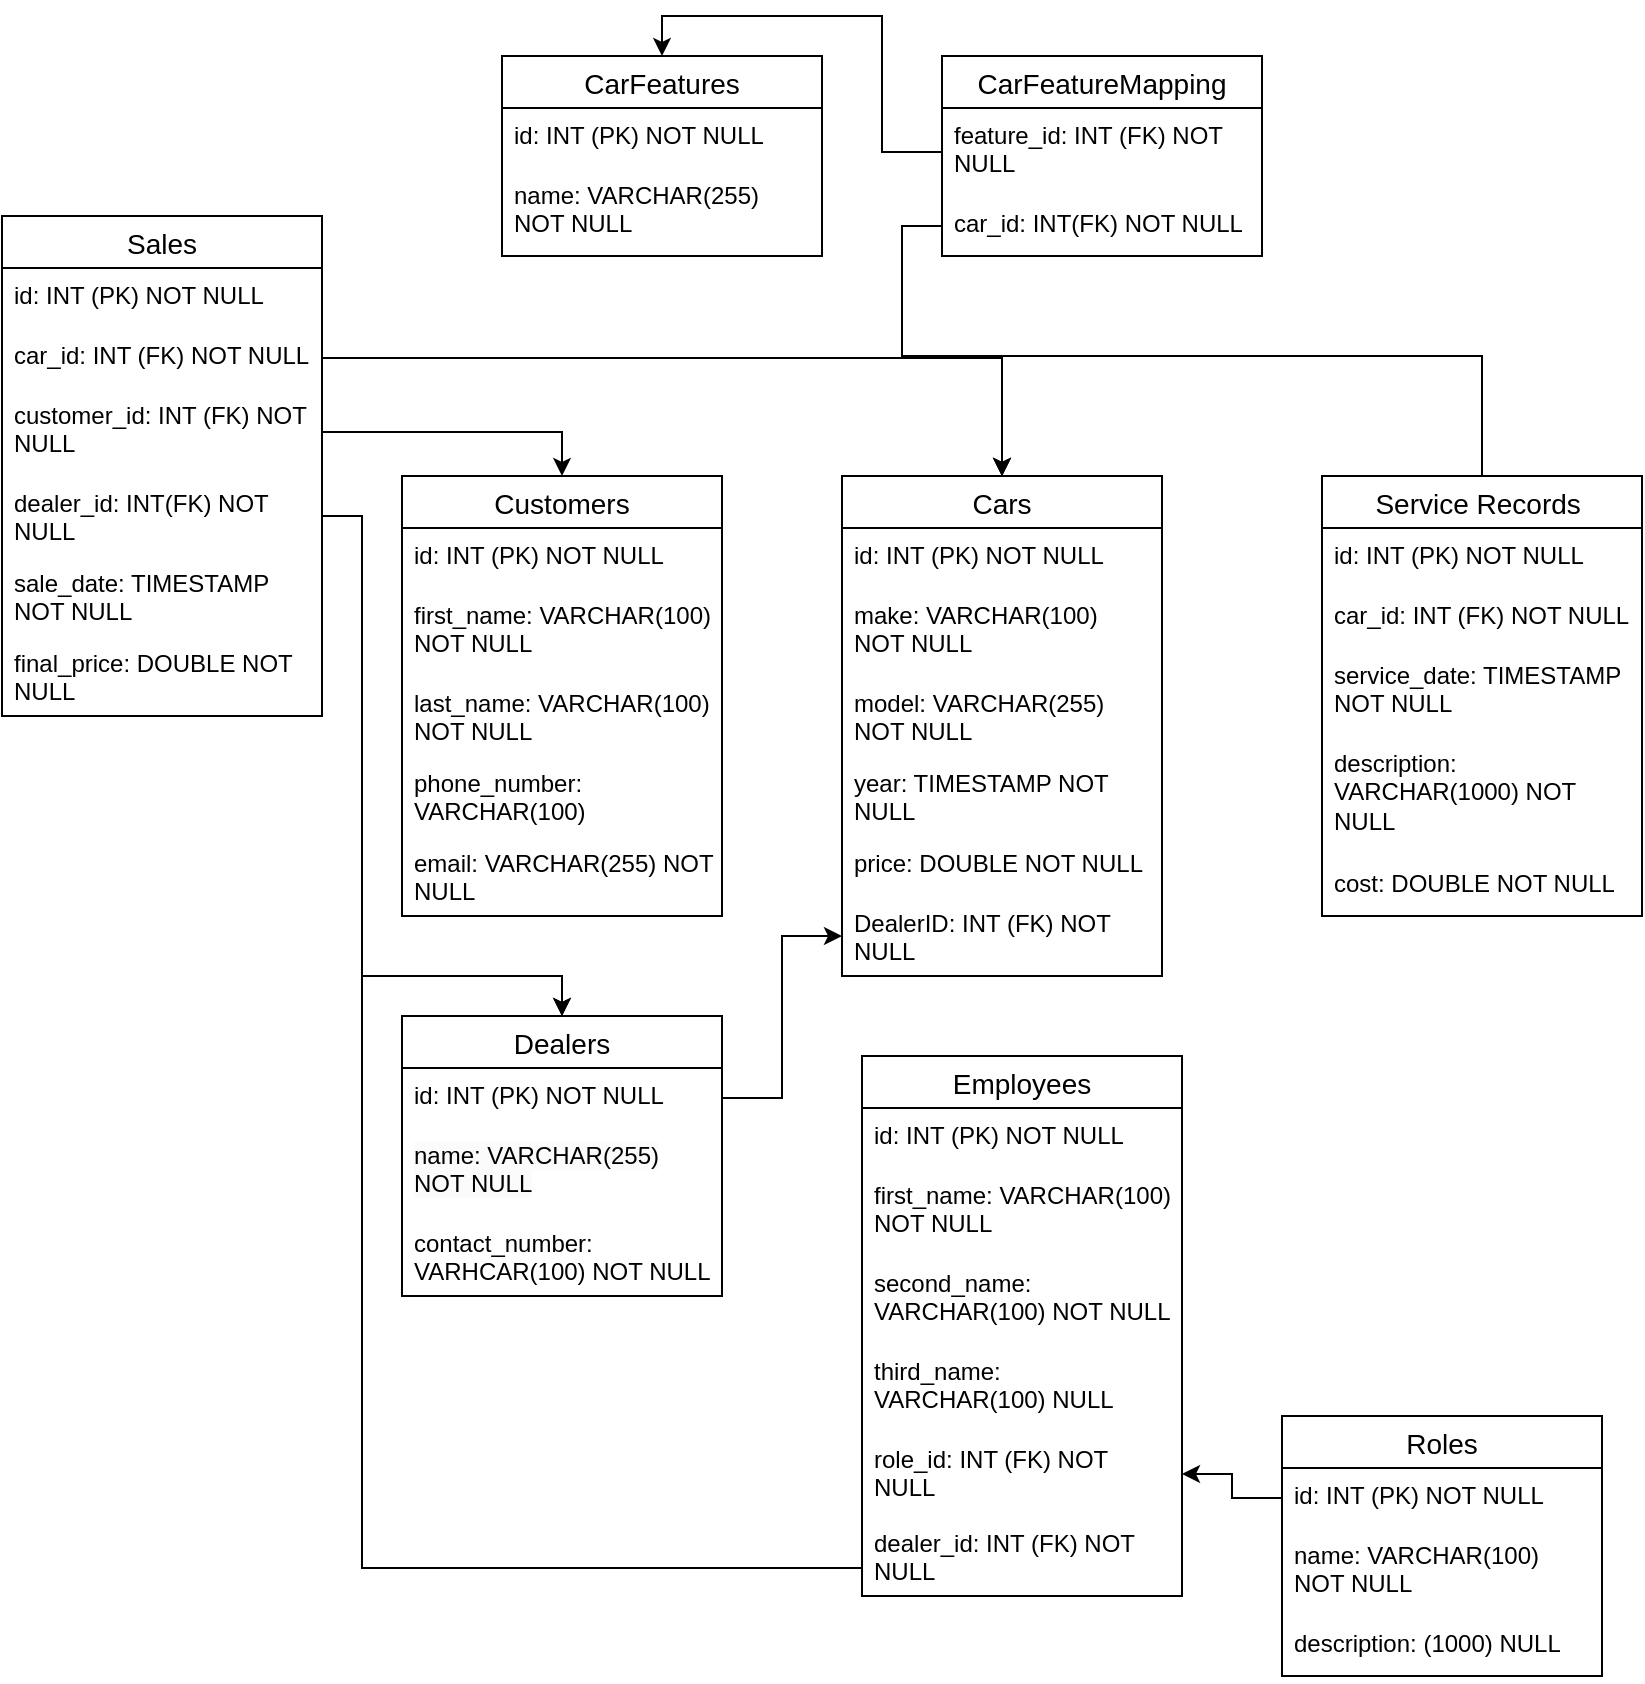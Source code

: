 <mxfile version="24.8.6">
  <diagram name="Страница — 1" id="jZaVeqQJ8_bZt-FV_xGt">
    <mxGraphModel dx="1746" dy="735" grid="1" gridSize="10" guides="1" tooltips="1" connect="1" arrows="1" fold="1" page="1" pageScale="1" pageWidth="827" pageHeight="1169" math="0" shadow="0">
      <root>
        <mxCell id="0" />
        <mxCell id="1" parent="0" />
        <mxCell id="mqI9q1lcvGOVk9eM3W5F-1" value="Dealers" style="swimlane;fontStyle=0;childLayout=stackLayout;horizontal=1;startSize=26;horizontalStack=0;resizeParent=1;resizeParentMax=0;resizeLast=0;collapsible=1;marginBottom=0;align=center;fontSize=14;" vertex="1" parent="1">
          <mxGeometry x="-150" y="670" width="160" height="140" as="geometry" />
        </mxCell>
        <mxCell id="mqI9q1lcvGOVk9eM3W5F-2" value="id: INT (PK) NOT NULL" style="text;strokeColor=none;fillColor=none;spacingLeft=4;spacingRight=4;overflow=hidden;rotatable=0;points=[[0,0.5],[1,0.5]];portConstraint=eastwest;fontSize=12;whiteSpace=wrap;html=1;" vertex="1" parent="mqI9q1lcvGOVk9eM3W5F-1">
          <mxGeometry y="26" width="160" height="30" as="geometry" />
        </mxCell>
        <mxCell id="mqI9q1lcvGOVk9eM3W5F-3" value="&lt;span style=&quot;color: rgb(0, 0, 0); font-family: Helvetica; font-size: 12px; font-style: normal; font-variant-ligatures: normal; font-variant-caps: normal; font-weight: 400; letter-spacing: normal; orphans: 2; text-align: left; text-indent: 0px; text-transform: none; widows: 2; word-spacing: 0px; -webkit-text-stroke-width: 0px; white-space: normal; background-color: rgb(251, 251, 251); text-decoration-thickness: initial; text-decoration-style: initial; text-decoration-color: initial; display: inline !important; float: none;&quot;&gt;name: VARCHAR(255) NOT NULL&lt;/span&gt;" style="text;strokeColor=none;fillColor=none;spacingLeft=4;spacingRight=4;overflow=hidden;rotatable=0;points=[[0,0.5],[1,0.5]];portConstraint=eastwest;fontSize=12;whiteSpace=wrap;html=1;" vertex="1" parent="mqI9q1lcvGOVk9eM3W5F-1">
          <mxGeometry y="56" width="160" height="44" as="geometry" />
        </mxCell>
        <mxCell id="mqI9q1lcvGOVk9eM3W5F-4" value="contact_number: VARHCAR(100) NOT NULL" style="text;strokeColor=none;fillColor=none;spacingLeft=4;spacingRight=4;overflow=hidden;rotatable=0;points=[[0,0.5],[1,0.5]];portConstraint=eastwest;fontSize=12;whiteSpace=wrap;html=1;" vertex="1" parent="mqI9q1lcvGOVk9eM3W5F-1">
          <mxGeometry y="100" width="160" height="40" as="geometry" />
        </mxCell>
        <mxCell id="mqI9q1lcvGOVk9eM3W5F-6" value="Cars" style="swimlane;fontStyle=0;childLayout=stackLayout;horizontal=1;startSize=26;horizontalStack=0;resizeParent=1;resizeParentMax=0;resizeLast=0;collapsible=1;marginBottom=0;align=center;fontSize=14;" vertex="1" parent="1">
          <mxGeometry x="70" y="400" width="160" height="250" as="geometry" />
        </mxCell>
        <mxCell id="mqI9q1lcvGOVk9eM3W5F-7" value="id: INT (PK) NOT NULL" style="text;strokeColor=none;fillColor=none;spacingLeft=4;spacingRight=4;overflow=hidden;rotatable=0;points=[[0,0.5],[1,0.5]];portConstraint=eastwest;fontSize=12;whiteSpace=wrap;html=1;" vertex="1" parent="mqI9q1lcvGOVk9eM3W5F-6">
          <mxGeometry y="26" width="160" height="30" as="geometry" />
        </mxCell>
        <mxCell id="mqI9q1lcvGOVk9eM3W5F-8" value="make: VARCHAR(100) NOT NULL" style="text;strokeColor=none;fillColor=none;spacingLeft=4;spacingRight=4;overflow=hidden;rotatable=0;points=[[0,0.5],[1,0.5]];portConstraint=eastwest;fontSize=12;whiteSpace=wrap;html=1;" vertex="1" parent="mqI9q1lcvGOVk9eM3W5F-6">
          <mxGeometry y="56" width="160" height="44" as="geometry" />
        </mxCell>
        <mxCell id="mqI9q1lcvGOVk9eM3W5F-9" value="model: VARCHAR(255) NOT NULL" style="text;strokeColor=none;fillColor=none;spacingLeft=4;spacingRight=4;overflow=hidden;rotatable=0;points=[[0,0.5],[1,0.5]];portConstraint=eastwest;fontSize=12;whiteSpace=wrap;html=1;" vertex="1" parent="mqI9q1lcvGOVk9eM3W5F-6">
          <mxGeometry y="100" width="160" height="40" as="geometry" />
        </mxCell>
        <mxCell id="mqI9q1lcvGOVk9eM3W5F-10" value="year: TIMESTAMP NOT NULL" style="text;strokeColor=none;fillColor=none;spacingLeft=4;spacingRight=4;overflow=hidden;rotatable=0;points=[[0,0.5],[1,0.5]];portConstraint=eastwest;fontSize=12;whiteSpace=wrap;html=1;" vertex="1" parent="mqI9q1lcvGOVk9eM3W5F-6">
          <mxGeometry y="140" width="160" height="40" as="geometry" />
        </mxCell>
        <mxCell id="mqI9q1lcvGOVk9eM3W5F-11" value="price: DOUBLE NOT NULL" style="text;strokeColor=none;fillColor=none;spacingLeft=4;spacingRight=4;overflow=hidden;rotatable=0;points=[[0,0.5],[1,0.5]];portConstraint=eastwest;fontSize=12;whiteSpace=wrap;html=1;" vertex="1" parent="mqI9q1lcvGOVk9eM3W5F-6">
          <mxGeometry y="180" width="160" height="30" as="geometry" />
        </mxCell>
        <mxCell id="mqI9q1lcvGOVk9eM3W5F-12" value="DealerID: INT (FK) NOT NULL" style="text;strokeColor=none;fillColor=none;spacingLeft=4;spacingRight=4;overflow=hidden;rotatable=0;points=[[0,0.5],[1,0.5]];portConstraint=eastwest;fontSize=12;whiteSpace=wrap;html=1;" vertex="1" parent="mqI9q1lcvGOVk9eM3W5F-6">
          <mxGeometry y="210" width="160" height="40" as="geometry" />
        </mxCell>
        <mxCell id="mqI9q1lcvGOVk9eM3W5F-13" style="edgeStyle=orthogonalEdgeStyle;rounded=0;orthogonalLoop=1;jettySize=auto;html=1;" edge="1" parent="1" source="mqI9q1lcvGOVk9eM3W5F-2" target="mqI9q1lcvGOVk9eM3W5F-12">
          <mxGeometry relative="1" as="geometry" />
        </mxCell>
        <mxCell id="mqI9q1lcvGOVk9eM3W5F-14" value="Customers" style="swimlane;fontStyle=0;childLayout=stackLayout;horizontal=1;startSize=26;horizontalStack=0;resizeParent=1;resizeParentMax=0;resizeLast=0;collapsible=1;marginBottom=0;align=center;fontSize=14;" vertex="1" parent="1">
          <mxGeometry x="-150" y="400" width="160" height="220" as="geometry" />
        </mxCell>
        <mxCell id="mqI9q1lcvGOVk9eM3W5F-15" value="id: INT (PK) NOT NULL" style="text;strokeColor=none;fillColor=none;spacingLeft=4;spacingRight=4;overflow=hidden;rotatable=0;points=[[0,0.5],[1,0.5]];portConstraint=eastwest;fontSize=12;whiteSpace=wrap;html=1;" vertex="1" parent="mqI9q1lcvGOVk9eM3W5F-14">
          <mxGeometry y="26" width="160" height="30" as="geometry" />
        </mxCell>
        <mxCell id="mqI9q1lcvGOVk9eM3W5F-16" value="first_name: VARCHAR(100) NOT NULL" style="text;strokeColor=none;fillColor=none;spacingLeft=4;spacingRight=4;overflow=hidden;rotatable=0;points=[[0,0.5],[1,0.5]];portConstraint=eastwest;fontSize=12;whiteSpace=wrap;html=1;" vertex="1" parent="mqI9q1lcvGOVk9eM3W5F-14">
          <mxGeometry y="56" width="160" height="44" as="geometry" />
        </mxCell>
        <mxCell id="mqI9q1lcvGOVk9eM3W5F-17" value="last_name: VARCHAR(100) NOT NULL" style="text;strokeColor=none;fillColor=none;spacingLeft=4;spacingRight=4;overflow=hidden;rotatable=0;points=[[0,0.5],[1,0.5]];portConstraint=eastwest;fontSize=12;whiteSpace=wrap;html=1;" vertex="1" parent="mqI9q1lcvGOVk9eM3W5F-14">
          <mxGeometry y="100" width="160" height="40" as="geometry" />
        </mxCell>
        <mxCell id="mqI9q1lcvGOVk9eM3W5F-18" value="phone_number: VARCHAR(100)" style="text;strokeColor=none;fillColor=none;spacingLeft=4;spacingRight=4;overflow=hidden;rotatable=0;points=[[0,0.5],[1,0.5]];portConstraint=eastwest;fontSize=12;whiteSpace=wrap;html=1;" vertex="1" parent="mqI9q1lcvGOVk9eM3W5F-14">
          <mxGeometry y="140" width="160" height="40" as="geometry" />
        </mxCell>
        <mxCell id="mqI9q1lcvGOVk9eM3W5F-19" value="email: VARCHAR(255) NOT NULL" style="text;strokeColor=none;fillColor=none;spacingLeft=4;spacingRight=4;overflow=hidden;rotatable=0;points=[[0,0.5],[1,0.5]];portConstraint=eastwest;fontSize=12;whiteSpace=wrap;html=1;" vertex="1" parent="mqI9q1lcvGOVk9eM3W5F-14">
          <mxGeometry y="180" width="160" height="40" as="geometry" />
        </mxCell>
        <mxCell id="mqI9q1lcvGOVk9eM3W5F-20" value="Sales" style="swimlane;fontStyle=0;childLayout=stackLayout;horizontal=1;startSize=26;horizontalStack=0;resizeParent=1;resizeParentMax=0;resizeLast=0;collapsible=1;marginBottom=0;align=center;fontSize=14;" vertex="1" parent="1">
          <mxGeometry x="-350" y="270" width="160" height="250" as="geometry" />
        </mxCell>
        <mxCell id="mqI9q1lcvGOVk9eM3W5F-21" value="id: INT (PK) NOT NULL" style="text;strokeColor=none;fillColor=none;spacingLeft=4;spacingRight=4;overflow=hidden;rotatable=0;points=[[0,0.5],[1,0.5]];portConstraint=eastwest;fontSize=12;whiteSpace=wrap;html=1;" vertex="1" parent="mqI9q1lcvGOVk9eM3W5F-20">
          <mxGeometry y="26" width="160" height="30" as="geometry" />
        </mxCell>
        <mxCell id="mqI9q1lcvGOVk9eM3W5F-22" value="car_id: INT (FK) NOT NULL" style="text;strokeColor=none;fillColor=none;spacingLeft=4;spacingRight=4;overflow=hidden;rotatable=0;points=[[0,0.5],[1,0.5]];portConstraint=eastwest;fontSize=12;whiteSpace=wrap;html=1;" vertex="1" parent="mqI9q1lcvGOVk9eM3W5F-20">
          <mxGeometry y="56" width="160" height="30" as="geometry" />
        </mxCell>
        <mxCell id="mqI9q1lcvGOVk9eM3W5F-23" value="customer_id: INT (FK) NOT NULL" style="text;strokeColor=none;fillColor=none;spacingLeft=4;spacingRight=4;overflow=hidden;rotatable=0;points=[[0,0.5],[1,0.5]];portConstraint=eastwest;fontSize=12;whiteSpace=wrap;html=1;" vertex="1" parent="mqI9q1lcvGOVk9eM3W5F-20">
          <mxGeometry y="86" width="160" height="44" as="geometry" />
        </mxCell>
        <mxCell id="mqI9q1lcvGOVk9eM3W5F-24" value="dealer_id: INT(FK) NOT NULL" style="text;strokeColor=none;fillColor=none;spacingLeft=4;spacingRight=4;overflow=hidden;rotatable=0;points=[[0,0.5],[1,0.5]];portConstraint=eastwest;fontSize=12;whiteSpace=wrap;html=1;" vertex="1" parent="mqI9q1lcvGOVk9eM3W5F-20">
          <mxGeometry y="130" width="160" height="40" as="geometry" />
        </mxCell>
        <mxCell id="mqI9q1lcvGOVk9eM3W5F-25" value="sale_date: TIMESTAMP NOT NULL" style="text;strokeColor=none;fillColor=none;spacingLeft=4;spacingRight=4;overflow=hidden;rotatable=0;points=[[0,0.5],[1,0.5]];portConstraint=eastwest;fontSize=12;whiteSpace=wrap;html=1;" vertex="1" parent="mqI9q1lcvGOVk9eM3W5F-20">
          <mxGeometry y="170" width="160" height="40" as="geometry" />
        </mxCell>
        <mxCell id="mqI9q1lcvGOVk9eM3W5F-26" value="final_price: DOUBLE NOT NULL" style="text;strokeColor=none;fillColor=none;spacingLeft=4;spacingRight=4;overflow=hidden;rotatable=0;points=[[0,0.5],[1,0.5]];portConstraint=eastwest;fontSize=12;whiteSpace=wrap;html=1;" vertex="1" parent="mqI9q1lcvGOVk9eM3W5F-20">
          <mxGeometry y="210" width="160" height="40" as="geometry" />
        </mxCell>
        <mxCell id="mqI9q1lcvGOVk9eM3W5F-27" style="edgeStyle=orthogonalEdgeStyle;rounded=0;orthogonalLoop=1;jettySize=auto;html=1;entryX=0.5;entryY=0;entryDx=0;entryDy=0;" edge="1" parent="1" source="mqI9q1lcvGOVk9eM3W5F-28" target="mqI9q1lcvGOVk9eM3W5F-6">
          <mxGeometry relative="1" as="geometry">
            <Array as="points">
              <mxPoint x="390" y="340" />
              <mxPoint x="150" y="340" />
            </Array>
          </mxGeometry>
        </mxCell>
        <mxCell id="mqI9q1lcvGOVk9eM3W5F-28" value="Service Records " style="swimlane;fontStyle=0;childLayout=stackLayout;horizontal=1;startSize=26;horizontalStack=0;resizeParent=1;resizeParentMax=0;resizeLast=0;collapsible=1;marginBottom=0;align=center;fontSize=14;" vertex="1" parent="1">
          <mxGeometry x="310" y="400" width="160" height="220" as="geometry" />
        </mxCell>
        <mxCell id="mqI9q1lcvGOVk9eM3W5F-29" value="id: INT (PK) NOT NULL" style="text;strokeColor=none;fillColor=none;spacingLeft=4;spacingRight=4;overflow=hidden;rotatable=0;points=[[0,0.5],[1,0.5]];portConstraint=eastwest;fontSize=12;whiteSpace=wrap;html=1;" vertex="1" parent="mqI9q1lcvGOVk9eM3W5F-28">
          <mxGeometry y="26" width="160" height="30" as="geometry" />
        </mxCell>
        <mxCell id="mqI9q1lcvGOVk9eM3W5F-30" value="car_id: INT (FK) NOT NULL" style="text;strokeColor=none;fillColor=none;spacingLeft=4;spacingRight=4;overflow=hidden;rotatable=0;points=[[0,0.5],[1,0.5]];portConstraint=eastwest;fontSize=12;whiteSpace=wrap;html=1;" vertex="1" parent="mqI9q1lcvGOVk9eM3W5F-28">
          <mxGeometry y="56" width="160" height="30" as="geometry" />
        </mxCell>
        <mxCell id="mqI9q1lcvGOVk9eM3W5F-31" value="service_date: TIMESTAMP NOT NULL" style="text;strokeColor=none;fillColor=none;spacingLeft=4;spacingRight=4;overflow=hidden;rotatable=0;points=[[0,0.5],[1,0.5]];portConstraint=eastwest;fontSize=12;whiteSpace=wrap;html=1;" vertex="1" parent="mqI9q1lcvGOVk9eM3W5F-28">
          <mxGeometry y="86" width="160" height="44" as="geometry" />
        </mxCell>
        <mxCell id="mqI9q1lcvGOVk9eM3W5F-32" value="description: VARCHAR(1000) NOT NULL" style="text;strokeColor=none;fillColor=none;spacingLeft=4;spacingRight=4;overflow=hidden;rotatable=0;points=[[0,0.5],[1,0.5]];portConstraint=eastwest;fontSize=12;whiteSpace=wrap;html=1;" vertex="1" parent="mqI9q1lcvGOVk9eM3W5F-28">
          <mxGeometry y="130" width="160" height="60" as="geometry" />
        </mxCell>
        <mxCell id="mqI9q1lcvGOVk9eM3W5F-33" value="cost: DOUBLE NOT NULL" style="text;strokeColor=none;fillColor=none;spacingLeft=4;spacingRight=4;overflow=hidden;rotatable=0;points=[[0,0.5],[1,0.5]];portConstraint=eastwest;fontSize=12;whiteSpace=wrap;html=1;" vertex="1" parent="mqI9q1lcvGOVk9eM3W5F-28">
          <mxGeometry y="190" width="160" height="30" as="geometry" />
        </mxCell>
        <mxCell id="mqI9q1lcvGOVk9eM3W5F-34" style="edgeStyle=orthogonalEdgeStyle;rounded=0;orthogonalLoop=1;jettySize=auto;html=1;" edge="1" parent="1" source="mqI9q1lcvGOVk9eM3W5F-22" target="mqI9q1lcvGOVk9eM3W5F-6">
          <mxGeometry relative="1" as="geometry" />
        </mxCell>
        <mxCell id="mqI9q1lcvGOVk9eM3W5F-35" style="edgeStyle=orthogonalEdgeStyle;rounded=0;orthogonalLoop=1;jettySize=auto;html=1;entryX=0.5;entryY=0;entryDx=0;entryDy=0;" edge="1" parent="1" source="mqI9q1lcvGOVk9eM3W5F-23" target="mqI9q1lcvGOVk9eM3W5F-14">
          <mxGeometry relative="1" as="geometry" />
        </mxCell>
        <mxCell id="mqI9q1lcvGOVk9eM3W5F-36" style="edgeStyle=orthogonalEdgeStyle;rounded=0;orthogonalLoop=1;jettySize=auto;html=1;" edge="1" parent="1" source="mqI9q1lcvGOVk9eM3W5F-24" target="mqI9q1lcvGOVk9eM3W5F-1">
          <mxGeometry relative="1" as="geometry">
            <Array as="points">
              <mxPoint x="-170" y="420" />
              <mxPoint x="-170" y="650" />
              <mxPoint x="-70" y="650" />
            </Array>
          </mxGeometry>
        </mxCell>
        <mxCell id="mqI9q1lcvGOVk9eM3W5F-37" value="Employees" style="swimlane;fontStyle=0;childLayout=stackLayout;horizontal=1;startSize=26;horizontalStack=0;resizeParent=1;resizeParentMax=0;resizeLast=0;collapsible=1;marginBottom=0;align=center;fontSize=14;" vertex="1" parent="1">
          <mxGeometry x="80" y="690" width="160" height="270" as="geometry" />
        </mxCell>
        <mxCell id="mqI9q1lcvGOVk9eM3W5F-38" value="id: INT (PK) NOT NULL" style="text;strokeColor=none;fillColor=none;spacingLeft=4;spacingRight=4;overflow=hidden;rotatable=0;points=[[0,0.5],[1,0.5]];portConstraint=eastwest;fontSize=12;whiteSpace=wrap;html=1;" vertex="1" parent="mqI9q1lcvGOVk9eM3W5F-37">
          <mxGeometry y="26" width="160" height="30" as="geometry" />
        </mxCell>
        <mxCell id="mqI9q1lcvGOVk9eM3W5F-39" value="first_name: VARCHAR(100) NOT NULL" style="text;strokeColor=none;fillColor=none;spacingLeft=4;spacingRight=4;overflow=hidden;rotatable=0;points=[[0,0.5],[1,0.5]];portConstraint=eastwest;fontSize=12;whiteSpace=wrap;html=1;" vertex="1" parent="mqI9q1lcvGOVk9eM3W5F-37">
          <mxGeometry y="56" width="160" height="44" as="geometry" />
        </mxCell>
        <mxCell id="mqI9q1lcvGOVk9eM3W5F-40" value="second_name: VARCHAR(100) NOT NULL" style="text;strokeColor=none;fillColor=none;spacingLeft=4;spacingRight=4;overflow=hidden;rotatable=0;points=[[0,0.5],[1,0.5]];portConstraint=eastwest;fontSize=12;whiteSpace=wrap;html=1;" vertex="1" parent="mqI9q1lcvGOVk9eM3W5F-37">
          <mxGeometry y="100" width="160" height="44" as="geometry" />
        </mxCell>
        <mxCell id="mqI9q1lcvGOVk9eM3W5F-41" value="third_name: VARCHAR(100) NULL" style="text;strokeColor=none;fillColor=none;spacingLeft=4;spacingRight=4;overflow=hidden;rotatable=0;points=[[0,0.5],[1,0.5]];portConstraint=eastwest;fontSize=12;whiteSpace=wrap;html=1;" vertex="1" parent="mqI9q1lcvGOVk9eM3W5F-37">
          <mxGeometry y="144" width="160" height="44" as="geometry" />
        </mxCell>
        <mxCell id="mqI9q1lcvGOVk9eM3W5F-42" value="role_id: INT (FK) NOT NULL" style="text;strokeColor=none;fillColor=none;spacingLeft=4;spacingRight=4;overflow=hidden;rotatable=0;points=[[0,0.5],[1,0.5]];portConstraint=eastwest;fontSize=12;whiteSpace=wrap;html=1;" vertex="1" parent="mqI9q1lcvGOVk9eM3W5F-37">
          <mxGeometry y="188" width="160" height="42" as="geometry" />
        </mxCell>
        <mxCell id="mqI9q1lcvGOVk9eM3W5F-43" value="dealer_id: INT (FK) NOT NULL" style="text;strokeColor=none;fillColor=none;spacingLeft=4;spacingRight=4;overflow=hidden;rotatable=0;points=[[0,0.5],[1,0.5]];portConstraint=eastwest;fontSize=12;whiteSpace=wrap;html=1;" vertex="1" parent="mqI9q1lcvGOVk9eM3W5F-37">
          <mxGeometry y="230" width="160" height="40" as="geometry" />
        </mxCell>
        <mxCell id="mqI9q1lcvGOVk9eM3W5F-44" value="Roles" style="swimlane;fontStyle=0;childLayout=stackLayout;horizontal=1;startSize=26;horizontalStack=0;resizeParent=1;resizeParentMax=0;resizeLast=0;collapsible=1;marginBottom=0;align=center;fontSize=14;" vertex="1" parent="1">
          <mxGeometry x="290" y="870" width="160" height="130" as="geometry" />
        </mxCell>
        <mxCell id="mqI9q1lcvGOVk9eM3W5F-45" value="id: INT (PK) NOT NULL" style="text;strokeColor=none;fillColor=none;spacingLeft=4;spacingRight=4;overflow=hidden;rotatable=0;points=[[0,0.5],[1,0.5]];portConstraint=eastwest;fontSize=12;whiteSpace=wrap;html=1;" vertex="1" parent="mqI9q1lcvGOVk9eM3W5F-44">
          <mxGeometry y="26" width="160" height="30" as="geometry" />
        </mxCell>
        <mxCell id="mqI9q1lcvGOVk9eM3W5F-46" value="name: VARCHAR(100) NOT NULL" style="text;strokeColor=none;fillColor=none;spacingLeft=4;spacingRight=4;overflow=hidden;rotatable=0;points=[[0,0.5],[1,0.5]];portConstraint=eastwest;fontSize=12;whiteSpace=wrap;html=1;" vertex="1" parent="mqI9q1lcvGOVk9eM3W5F-44">
          <mxGeometry y="56" width="160" height="44" as="geometry" />
        </mxCell>
        <mxCell id="mqI9q1lcvGOVk9eM3W5F-47" value="description: (1000) NULL" style="text;strokeColor=none;fillColor=none;spacingLeft=4;spacingRight=4;overflow=hidden;rotatable=0;points=[[0,0.5],[1,0.5]];portConstraint=eastwest;fontSize=12;whiteSpace=wrap;html=1;" vertex="1" parent="mqI9q1lcvGOVk9eM3W5F-44">
          <mxGeometry y="100" width="160" height="30" as="geometry" />
        </mxCell>
        <mxCell id="mqI9q1lcvGOVk9eM3W5F-48" style="edgeStyle=orthogonalEdgeStyle;rounded=0;orthogonalLoop=1;jettySize=auto;html=1;" edge="1" parent="1" source="mqI9q1lcvGOVk9eM3W5F-45" target="mqI9q1lcvGOVk9eM3W5F-42">
          <mxGeometry relative="1" as="geometry" />
        </mxCell>
        <mxCell id="mqI9q1lcvGOVk9eM3W5F-49" style="edgeStyle=orthogonalEdgeStyle;rounded=0;orthogonalLoop=1;jettySize=auto;html=1;entryX=0.5;entryY=0;entryDx=0;entryDy=0;" edge="1" parent="1" source="mqI9q1lcvGOVk9eM3W5F-43" target="mqI9q1lcvGOVk9eM3W5F-1">
          <mxGeometry relative="1" as="geometry">
            <mxPoint x="-160" y="710" as="targetPoint" />
            <Array as="points">
              <mxPoint x="-170" y="946" />
              <mxPoint x="-170" y="650" />
              <mxPoint x="-70" y="650" />
            </Array>
          </mxGeometry>
        </mxCell>
        <mxCell id="mqI9q1lcvGOVk9eM3W5F-50" value="CarFeatures" style="swimlane;fontStyle=0;childLayout=stackLayout;horizontal=1;startSize=26;horizontalStack=0;resizeParent=1;resizeParentMax=0;resizeLast=0;collapsible=1;marginBottom=0;align=center;fontSize=14;" vertex="1" parent="1">
          <mxGeometry x="-100" y="190" width="160" height="100" as="geometry" />
        </mxCell>
        <mxCell id="mqI9q1lcvGOVk9eM3W5F-51" value="id: INT (PK) NOT NULL" style="text;strokeColor=none;fillColor=none;spacingLeft=4;spacingRight=4;overflow=hidden;rotatable=0;points=[[0,0.5],[1,0.5]];portConstraint=eastwest;fontSize=12;whiteSpace=wrap;html=1;" vertex="1" parent="mqI9q1lcvGOVk9eM3W5F-50">
          <mxGeometry y="26" width="160" height="30" as="geometry" />
        </mxCell>
        <mxCell id="mqI9q1lcvGOVk9eM3W5F-52" value="name: VARCHAR(255) NOT NULL" style="text;strokeColor=none;fillColor=none;spacingLeft=4;spacingRight=4;overflow=hidden;rotatable=0;points=[[0,0.5],[1,0.5]];portConstraint=eastwest;fontSize=12;whiteSpace=wrap;html=1;" vertex="1" parent="mqI9q1lcvGOVk9eM3W5F-50">
          <mxGeometry y="56" width="160" height="44" as="geometry" />
        </mxCell>
        <mxCell id="mqI9q1lcvGOVk9eM3W5F-53" value="CarFeatureMapping" style="swimlane;fontStyle=0;childLayout=stackLayout;horizontal=1;startSize=26;horizontalStack=0;resizeParent=1;resizeParentMax=0;resizeLast=0;collapsible=1;marginBottom=0;align=center;fontSize=14;" vertex="1" parent="1">
          <mxGeometry x="120" y="190" width="160" height="100" as="geometry" />
        </mxCell>
        <mxCell id="mqI9q1lcvGOVk9eM3W5F-54" value="feature_id: INT (FK) NOT NULL" style="text;strokeColor=none;fillColor=none;spacingLeft=4;spacingRight=4;overflow=hidden;rotatable=0;points=[[0,0.5],[1,0.5]];portConstraint=eastwest;fontSize=12;whiteSpace=wrap;html=1;" vertex="1" parent="mqI9q1lcvGOVk9eM3W5F-53">
          <mxGeometry y="26" width="160" height="44" as="geometry" />
        </mxCell>
        <mxCell id="mqI9q1lcvGOVk9eM3W5F-55" value="car_id: INT(FK) NOT NULL" style="text;strokeColor=none;fillColor=none;spacingLeft=4;spacingRight=4;overflow=hidden;rotatable=0;points=[[0,0.5],[1,0.5]];portConstraint=eastwest;fontSize=12;whiteSpace=wrap;html=1;" vertex="1" parent="mqI9q1lcvGOVk9eM3W5F-53">
          <mxGeometry y="70" width="160" height="30" as="geometry" />
        </mxCell>
        <mxCell id="mqI9q1lcvGOVk9eM3W5F-56" style="edgeStyle=orthogonalEdgeStyle;rounded=0;orthogonalLoop=1;jettySize=auto;html=1;entryX=0.5;entryY=0;entryDx=0;entryDy=0;" edge="1" parent="1" source="mqI9q1lcvGOVk9eM3W5F-54" target="mqI9q1lcvGOVk9eM3W5F-50">
          <mxGeometry relative="1" as="geometry" />
        </mxCell>
        <mxCell id="mqI9q1lcvGOVk9eM3W5F-57" style="edgeStyle=orthogonalEdgeStyle;rounded=0;orthogonalLoop=1;jettySize=auto;html=1;entryX=0.5;entryY=0;entryDx=0;entryDy=0;" edge="1" parent="1" source="mqI9q1lcvGOVk9eM3W5F-55" target="mqI9q1lcvGOVk9eM3W5F-6">
          <mxGeometry relative="1" as="geometry">
            <Array as="points">
              <mxPoint x="100" y="275" />
              <mxPoint x="100" y="340" />
              <mxPoint x="150" y="340" />
            </Array>
          </mxGeometry>
        </mxCell>
      </root>
    </mxGraphModel>
  </diagram>
</mxfile>
